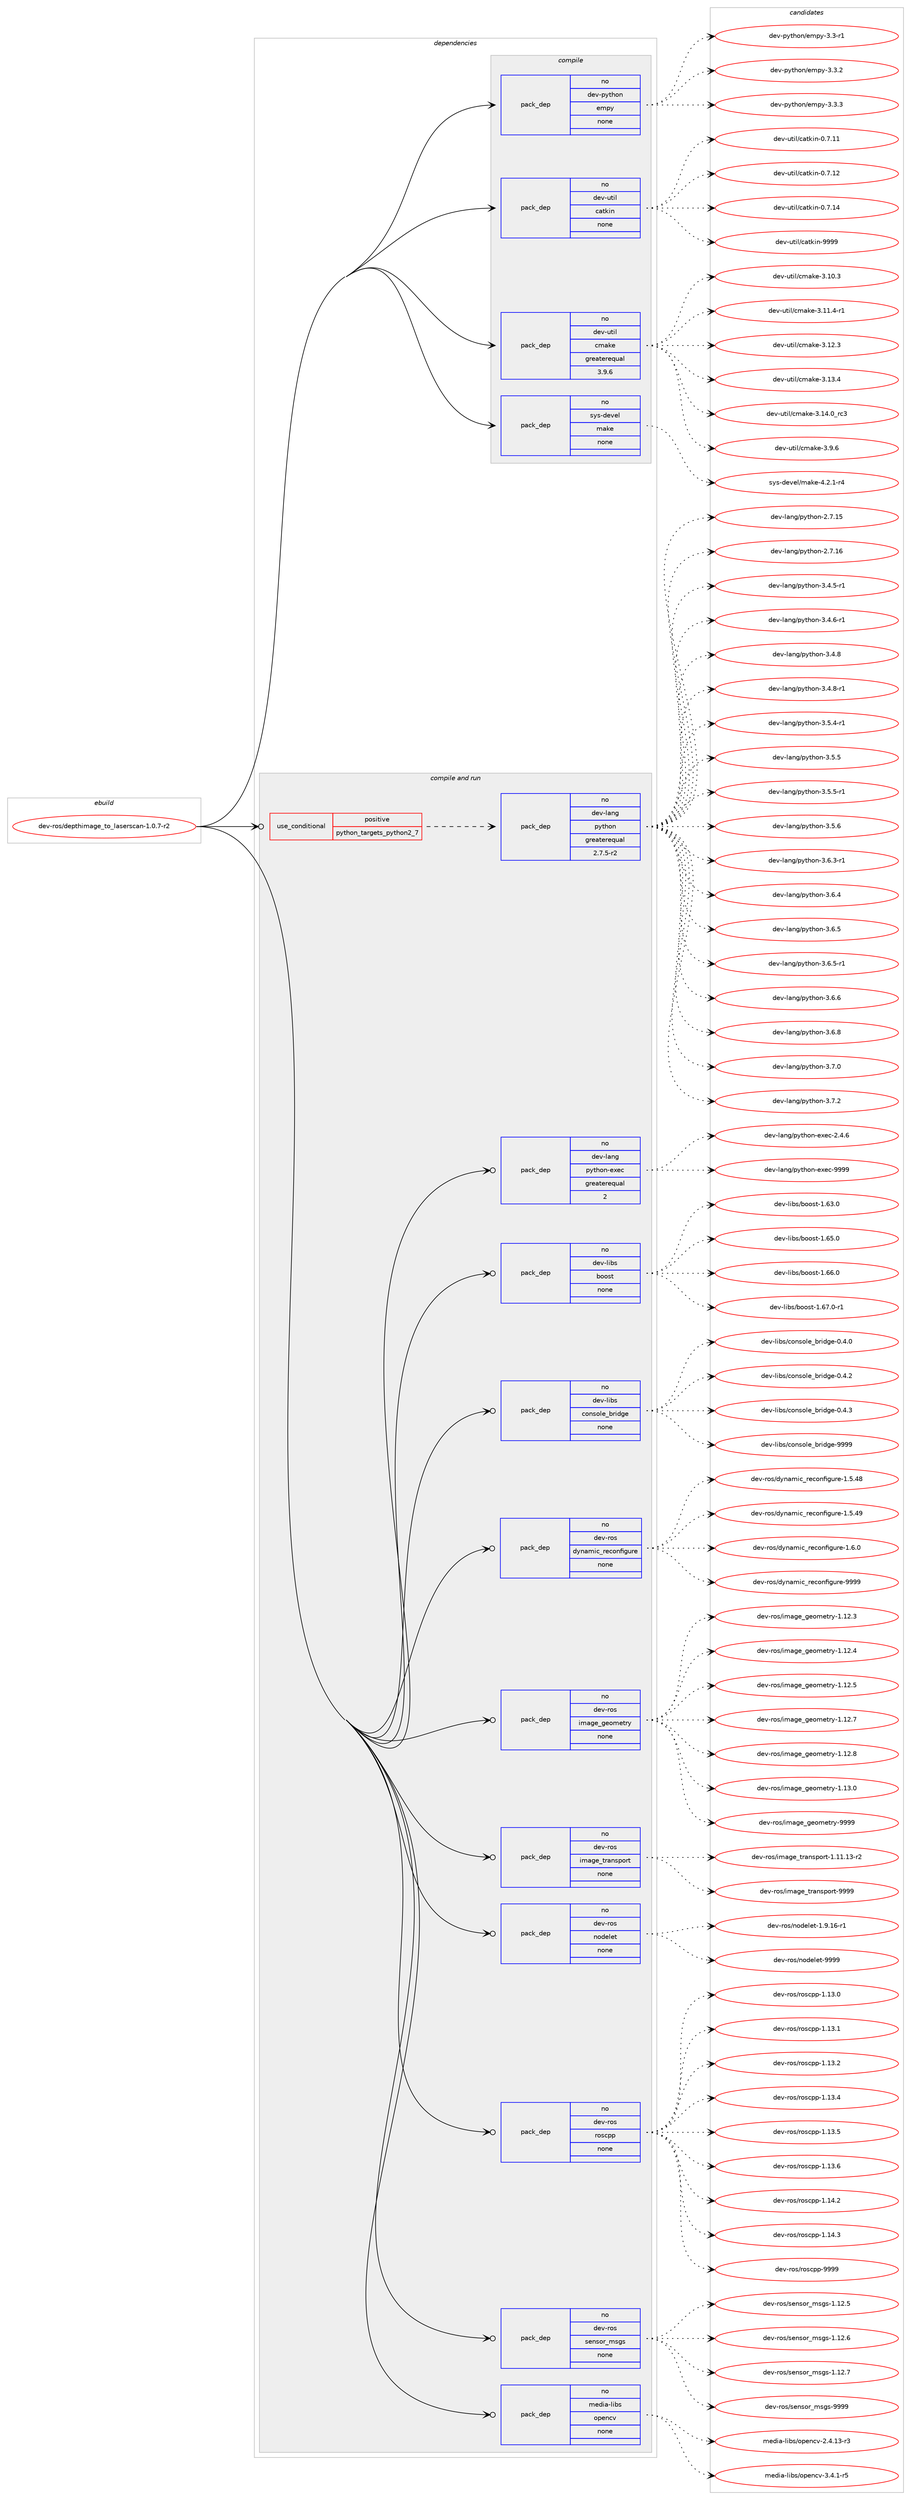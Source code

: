 digraph prolog {

# *************
# Graph options
# *************

newrank=true;
concentrate=true;
compound=true;
graph [rankdir=LR,fontname=Helvetica,fontsize=10,ranksep=1.5];#, ranksep=2.5, nodesep=0.2];
edge  [arrowhead=vee];
node  [fontname=Helvetica,fontsize=10];

# **********
# The ebuild
# **********

subgraph cluster_leftcol {
color=gray;
rank=same;
label=<<i>ebuild</i>>;
id [label="dev-ros/depthimage_to_laserscan-1.0.7-r2", color=red, width=4, href="../dev-ros/depthimage_to_laserscan-1.0.7-r2.svg"];
}

# ****************
# The dependencies
# ****************

subgraph cluster_midcol {
color=gray;
label=<<i>dependencies</i>>;
subgraph cluster_compile {
fillcolor="#eeeeee";
style=filled;
label=<<i>compile</i>>;
subgraph pack1042679 {
dependency1454303 [label=<<TABLE BORDER="0" CELLBORDER="1" CELLSPACING="0" CELLPADDING="4" WIDTH="220"><TR><TD ROWSPAN="6" CELLPADDING="30">pack_dep</TD></TR><TR><TD WIDTH="110">no</TD></TR><TR><TD>dev-python</TD></TR><TR><TD>empy</TD></TR><TR><TD>none</TD></TR><TR><TD></TD></TR></TABLE>>, shape=none, color=blue];
}
id:e -> dependency1454303:w [weight=20,style="solid",arrowhead="vee"];
subgraph pack1042680 {
dependency1454304 [label=<<TABLE BORDER="0" CELLBORDER="1" CELLSPACING="0" CELLPADDING="4" WIDTH="220"><TR><TD ROWSPAN="6" CELLPADDING="30">pack_dep</TD></TR><TR><TD WIDTH="110">no</TD></TR><TR><TD>dev-util</TD></TR><TR><TD>catkin</TD></TR><TR><TD>none</TD></TR><TR><TD></TD></TR></TABLE>>, shape=none, color=blue];
}
id:e -> dependency1454304:w [weight=20,style="solid",arrowhead="vee"];
subgraph pack1042681 {
dependency1454305 [label=<<TABLE BORDER="0" CELLBORDER="1" CELLSPACING="0" CELLPADDING="4" WIDTH="220"><TR><TD ROWSPAN="6" CELLPADDING="30">pack_dep</TD></TR><TR><TD WIDTH="110">no</TD></TR><TR><TD>dev-util</TD></TR><TR><TD>cmake</TD></TR><TR><TD>greaterequal</TD></TR><TR><TD>3.9.6</TD></TR></TABLE>>, shape=none, color=blue];
}
id:e -> dependency1454305:w [weight=20,style="solid",arrowhead="vee"];
subgraph pack1042682 {
dependency1454306 [label=<<TABLE BORDER="0" CELLBORDER="1" CELLSPACING="0" CELLPADDING="4" WIDTH="220"><TR><TD ROWSPAN="6" CELLPADDING="30">pack_dep</TD></TR><TR><TD WIDTH="110">no</TD></TR><TR><TD>sys-devel</TD></TR><TR><TD>make</TD></TR><TR><TD>none</TD></TR><TR><TD></TD></TR></TABLE>>, shape=none, color=blue];
}
id:e -> dependency1454306:w [weight=20,style="solid",arrowhead="vee"];
}
subgraph cluster_compileandrun {
fillcolor="#eeeeee";
style=filled;
label=<<i>compile and run</i>>;
subgraph cond388234 {
dependency1454307 [label=<<TABLE BORDER="0" CELLBORDER="1" CELLSPACING="0" CELLPADDING="4"><TR><TD ROWSPAN="3" CELLPADDING="10">use_conditional</TD></TR><TR><TD>positive</TD></TR><TR><TD>python_targets_python2_7</TD></TR></TABLE>>, shape=none, color=red];
subgraph pack1042683 {
dependency1454308 [label=<<TABLE BORDER="0" CELLBORDER="1" CELLSPACING="0" CELLPADDING="4" WIDTH="220"><TR><TD ROWSPAN="6" CELLPADDING="30">pack_dep</TD></TR><TR><TD WIDTH="110">no</TD></TR><TR><TD>dev-lang</TD></TR><TR><TD>python</TD></TR><TR><TD>greaterequal</TD></TR><TR><TD>2.7.5-r2</TD></TR></TABLE>>, shape=none, color=blue];
}
dependency1454307:e -> dependency1454308:w [weight=20,style="dashed",arrowhead="vee"];
}
id:e -> dependency1454307:w [weight=20,style="solid",arrowhead="odotvee"];
subgraph pack1042684 {
dependency1454309 [label=<<TABLE BORDER="0" CELLBORDER="1" CELLSPACING="0" CELLPADDING="4" WIDTH="220"><TR><TD ROWSPAN="6" CELLPADDING="30">pack_dep</TD></TR><TR><TD WIDTH="110">no</TD></TR><TR><TD>dev-lang</TD></TR><TR><TD>python-exec</TD></TR><TR><TD>greaterequal</TD></TR><TR><TD>2</TD></TR></TABLE>>, shape=none, color=blue];
}
id:e -> dependency1454309:w [weight=20,style="solid",arrowhead="odotvee"];
subgraph pack1042685 {
dependency1454310 [label=<<TABLE BORDER="0" CELLBORDER="1" CELLSPACING="0" CELLPADDING="4" WIDTH="220"><TR><TD ROWSPAN="6" CELLPADDING="30">pack_dep</TD></TR><TR><TD WIDTH="110">no</TD></TR><TR><TD>dev-libs</TD></TR><TR><TD>boost</TD></TR><TR><TD>none</TD></TR><TR><TD></TD></TR></TABLE>>, shape=none, color=blue];
}
id:e -> dependency1454310:w [weight=20,style="solid",arrowhead="odotvee"];
subgraph pack1042686 {
dependency1454311 [label=<<TABLE BORDER="0" CELLBORDER="1" CELLSPACING="0" CELLPADDING="4" WIDTH="220"><TR><TD ROWSPAN="6" CELLPADDING="30">pack_dep</TD></TR><TR><TD WIDTH="110">no</TD></TR><TR><TD>dev-libs</TD></TR><TR><TD>console_bridge</TD></TR><TR><TD>none</TD></TR><TR><TD></TD></TR></TABLE>>, shape=none, color=blue];
}
id:e -> dependency1454311:w [weight=20,style="solid",arrowhead="odotvee"];
subgraph pack1042687 {
dependency1454312 [label=<<TABLE BORDER="0" CELLBORDER="1" CELLSPACING="0" CELLPADDING="4" WIDTH="220"><TR><TD ROWSPAN="6" CELLPADDING="30">pack_dep</TD></TR><TR><TD WIDTH="110">no</TD></TR><TR><TD>dev-ros</TD></TR><TR><TD>dynamic_reconfigure</TD></TR><TR><TD>none</TD></TR><TR><TD></TD></TR></TABLE>>, shape=none, color=blue];
}
id:e -> dependency1454312:w [weight=20,style="solid",arrowhead="odotvee"];
subgraph pack1042688 {
dependency1454313 [label=<<TABLE BORDER="0" CELLBORDER="1" CELLSPACING="0" CELLPADDING="4" WIDTH="220"><TR><TD ROWSPAN="6" CELLPADDING="30">pack_dep</TD></TR><TR><TD WIDTH="110">no</TD></TR><TR><TD>dev-ros</TD></TR><TR><TD>image_geometry</TD></TR><TR><TD>none</TD></TR><TR><TD></TD></TR></TABLE>>, shape=none, color=blue];
}
id:e -> dependency1454313:w [weight=20,style="solid",arrowhead="odotvee"];
subgraph pack1042689 {
dependency1454314 [label=<<TABLE BORDER="0" CELLBORDER="1" CELLSPACING="0" CELLPADDING="4" WIDTH="220"><TR><TD ROWSPAN="6" CELLPADDING="30">pack_dep</TD></TR><TR><TD WIDTH="110">no</TD></TR><TR><TD>dev-ros</TD></TR><TR><TD>image_transport</TD></TR><TR><TD>none</TD></TR><TR><TD></TD></TR></TABLE>>, shape=none, color=blue];
}
id:e -> dependency1454314:w [weight=20,style="solid",arrowhead="odotvee"];
subgraph pack1042690 {
dependency1454315 [label=<<TABLE BORDER="0" CELLBORDER="1" CELLSPACING="0" CELLPADDING="4" WIDTH="220"><TR><TD ROWSPAN="6" CELLPADDING="30">pack_dep</TD></TR><TR><TD WIDTH="110">no</TD></TR><TR><TD>dev-ros</TD></TR><TR><TD>nodelet</TD></TR><TR><TD>none</TD></TR><TR><TD></TD></TR></TABLE>>, shape=none, color=blue];
}
id:e -> dependency1454315:w [weight=20,style="solid",arrowhead="odotvee"];
subgraph pack1042691 {
dependency1454316 [label=<<TABLE BORDER="0" CELLBORDER="1" CELLSPACING="0" CELLPADDING="4" WIDTH="220"><TR><TD ROWSPAN="6" CELLPADDING="30">pack_dep</TD></TR><TR><TD WIDTH="110">no</TD></TR><TR><TD>dev-ros</TD></TR><TR><TD>roscpp</TD></TR><TR><TD>none</TD></TR><TR><TD></TD></TR></TABLE>>, shape=none, color=blue];
}
id:e -> dependency1454316:w [weight=20,style="solid",arrowhead="odotvee"];
subgraph pack1042692 {
dependency1454317 [label=<<TABLE BORDER="0" CELLBORDER="1" CELLSPACING="0" CELLPADDING="4" WIDTH="220"><TR><TD ROWSPAN="6" CELLPADDING="30">pack_dep</TD></TR><TR><TD WIDTH="110">no</TD></TR><TR><TD>dev-ros</TD></TR><TR><TD>sensor_msgs</TD></TR><TR><TD>none</TD></TR><TR><TD></TD></TR></TABLE>>, shape=none, color=blue];
}
id:e -> dependency1454317:w [weight=20,style="solid",arrowhead="odotvee"];
subgraph pack1042693 {
dependency1454318 [label=<<TABLE BORDER="0" CELLBORDER="1" CELLSPACING="0" CELLPADDING="4" WIDTH="220"><TR><TD ROWSPAN="6" CELLPADDING="30">pack_dep</TD></TR><TR><TD WIDTH="110">no</TD></TR><TR><TD>media-libs</TD></TR><TR><TD>opencv</TD></TR><TR><TD>none</TD></TR><TR><TD></TD></TR></TABLE>>, shape=none, color=blue];
}
id:e -> dependency1454318:w [weight=20,style="solid",arrowhead="odotvee"];
}
subgraph cluster_run {
fillcolor="#eeeeee";
style=filled;
label=<<i>run</i>>;
}
}

# **************
# The candidates
# **************

subgraph cluster_choices {
rank=same;
color=gray;
label=<<i>candidates</i>>;

subgraph choice1042679 {
color=black;
nodesep=1;
choice1001011184511212111610411111047101109112121455146514511449 [label="dev-python/empy-3.3-r1", color=red, width=4,href="../dev-python/empy-3.3-r1.svg"];
choice1001011184511212111610411111047101109112121455146514650 [label="dev-python/empy-3.3.2", color=red, width=4,href="../dev-python/empy-3.3.2.svg"];
choice1001011184511212111610411111047101109112121455146514651 [label="dev-python/empy-3.3.3", color=red, width=4,href="../dev-python/empy-3.3.3.svg"];
dependency1454303:e -> choice1001011184511212111610411111047101109112121455146514511449:w [style=dotted,weight="100"];
dependency1454303:e -> choice1001011184511212111610411111047101109112121455146514650:w [style=dotted,weight="100"];
dependency1454303:e -> choice1001011184511212111610411111047101109112121455146514651:w [style=dotted,weight="100"];
}
subgraph choice1042680 {
color=black;
nodesep=1;
choice1001011184511711610510847999711610710511045484655464949 [label="dev-util/catkin-0.7.11", color=red, width=4,href="../dev-util/catkin-0.7.11.svg"];
choice1001011184511711610510847999711610710511045484655464950 [label="dev-util/catkin-0.7.12", color=red, width=4,href="../dev-util/catkin-0.7.12.svg"];
choice1001011184511711610510847999711610710511045484655464952 [label="dev-util/catkin-0.7.14", color=red, width=4,href="../dev-util/catkin-0.7.14.svg"];
choice100101118451171161051084799971161071051104557575757 [label="dev-util/catkin-9999", color=red, width=4,href="../dev-util/catkin-9999.svg"];
dependency1454304:e -> choice1001011184511711610510847999711610710511045484655464949:w [style=dotted,weight="100"];
dependency1454304:e -> choice1001011184511711610510847999711610710511045484655464950:w [style=dotted,weight="100"];
dependency1454304:e -> choice1001011184511711610510847999711610710511045484655464952:w [style=dotted,weight="100"];
dependency1454304:e -> choice100101118451171161051084799971161071051104557575757:w [style=dotted,weight="100"];
}
subgraph choice1042681 {
color=black;
nodesep=1;
choice1001011184511711610510847991099710710145514649484651 [label="dev-util/cmake-3.10.3", color=red, width=4,href="../dev-util/cmake-3.10.3.svg"];
choice10010111845117116105108479910997107101455146494946524511449 [label="dev-util/cmake-3.11.4-r1", color=red, width=4,href="../dev-util/cmake-3.11.4-r1.svg"];
choice1001011184511711610510847991099710710145514649504651 [label="dev-util/cmake-3.12.3", color=red, width=4,href="../dev-util/cmake-3.12.3.svg"];
choice1001011184511711610510847991099710710145514649514652 [label="dev-util/cmake-3.13.4", color=red, width=4,href="../dev-util/cmake-3.13.4.svg"];
choice1001011184511711610510847991099710710145514649524648951149951 [label="dev-util/cmake-3.14.0_rc3", color=red, width=4,href="../dev-util/cmake-3.14.0_rc3.svg"];
choice10010111845117116105108479910997107101455146574654 [label="dev-util/cmake-3.9.6", color=red, width=4,href="../dev-util/cmake-3.9.6.svg"];
dependency1454305:e -> choice1001011184511711610510847991099710710145514649484651:w [style=dotted,weight="100"];
dependency1454305:e -> choice10010111845117116105108479910997107101455146494946524511449:w [style=dotted,weight="100"];
dependency1454305:e -> choice1001011184511711610510847991099710710145514649504651:w [style=dotted,weight="100"];
dependency1454305:e -> choice1001011184511711610510847991099710710145514649514652:w [style=dotted,weight="100"];
dependency1454305:e -> choice1001011184511711610510847991099710710145514649524648951149951:w [style=dotted,weight="100"];
dependency1454305:e -> choice10010111845117116105108479910997107101455146574654:w [style=dotted,weight="100"];
}
subgraph choice1042682 {
color=black;
nodesep=1;
choice1151211154510010111810110847109971071014552465046494511452 [label="sys-devel/make-4.2.1-r4", color=red, width=4,href="../sys-devel/make-4.2.1-r4.svg"];
dependency1454306:e -> choice1151211154510010111810110847109971071014552465046494511452:w [style=dotted,weight="100"];
}
subgraph choice1042683 {
color=black;
nodesep=1;
choice10010111845108971101034711212111610411111045504655464953 [label="dev-lang/python-2.7.15", color=red, width=4,href="../dev-lang/python-2.7.15.svg"];
choice10010111845108971101034711212111610411111045504655464954 [label="dev-lang/python-2.7.16", color=red, width=4,href="../dev-lang/python-2.7.16.svg"];
choice1001011184510897110103471121211161041111104551465246534511449 [label="dev-lang/python-3.4.5-r1", color=red, width=4,href="../dev-lang/python-3.4.5-r1.svg"];
choice1001011184510897110103471121211161041111104551465246544511449 [label="dev-lang/python-3.4.6-r1", color=red, width=4,href="../dev-lang/python-3.4.6-r1.svg"];
choice100101118451089711010347112121116104111110455146524656 [label="dev-lang/python-3.4.8", color=red, width=4,href="../dev-lang/python-3.4.8.svg"];
choice1001011184510897110103471121211161041111104551465246564511449 [label="dev-lang/python-3.4.8-r1", color=red, width=4,href="../dev-lang/python-3.4.8-r1.svg"];
choice1001011184510897110103471121211161041111104551465346524511449 [label="dev-lang/python-3.5.4-r1", color=red, width=4,href="../dev-lang/python-3.5.4-r1.svg"];
choice100101118451089711010347112121116104111110455146534653 [label="dev-lang/python-3.5.5", color=red, width=4,href="../dev-lang/python-3.5.5.svg"];
choice1001011184510897110103471121211161041111104551465346534511449 [label="dev-lang/python-3.5.5-r1", color=red, width=4,href="../dev-lang/python-3.5.5-r1.svg"];
choice100101118451089711010347112121116104111110455146534654 [label="dev-lang/python-3.5.6", color=red, width=4,href="../dev-lang/python-3.5.6.svg"];
choice1001011184510897110103471121211161041111104551465446514511449 [label="dev-lang/python-3.6.3-r1", color=red, width=4,href="../dev-lang/python-3.6.3-r1.svg"];
choice100101118451089711010347112121116104111110455146544652 [label="dev-lang/python-3.6.4", color=red, width=4,href="../dev-lang/python-3.6.4.svg"];
choice100101118451089711010347112121116104111110455146544653 [label="dev-lang/python-3.6.5", color=red, width=4,href="../dev-lang/python-3.6.5.svg"];
choice1001011184510897110103471121211161041111104551465446534511449 [label="dev-lang/python-3.6.5-r1", color=red, width=4,href="../dev-lang/python-3.6.5-r1.svg"];
choice100101118451089711010347112121116104111110455146544654 [label="dev-lang/python-3.6.6", color=red, width=4,href="../dev-lang/python-3.6.6.svg"];
choice100101118451089711010347112121116104111110455146544656 [label="dev-lang/python-3.6.8", color=red, width=4,href="../dev-lang/python-3.6.8.svg"];
choice100101118451089711010347112121116104111110455146554648 [label="dev-lang/python-3.7.0", color=red, width=4,href="../dev-lang/python-3.7.0.svg"];
choice100101118451089711010347112121116104111110455146554650 [label="dev-lang/python-3.7.2", color=red, width=4,href="../dev-lang/python-3.7.2.svg"];
dependency1454308:e -> choice10010111845108971101034711212111610411111045504655464953:w [style=dotted,weight="100"];
dependency1454308:e -> choice10010111845108971101034711212111610411111045504655464954:w [style=dotted,weight="100"];
dependency1454308:e -> choice1001011184510897110103471121211161041111104551465246534511449:w [style=dotted,weight="100"];
dependency1454308:e -> choice1001011184510897110103471121211161041111104551465246544511449:w [style=dotted,weight="100"];
dependency1454308:e -> choice100101118451089711010347112121116104111110455146524656:w [style=dotted,weight="100"];
dependency1454308:e -> choice1001011184510897110103471121211161041111104551465246564511449:w [style=dotted,weight="100"];
dependency1454308:e -> choice1001011184510897110103471121211161041111104551465346524511449:w [style=dotted,weight="100"];
dependency1454308:e -> choice100101118451089711010347112121116104111110455146534653:w [style=dotted,weight="100"];
dependency1454308:e -> choice1001011184510897110103471121211161041111104551465346534511449:w [style=dotted,weight="100"];
dependency1454308:e -> choice100101118451089711010347112121116104111110455146534654:w [style=dotted,weight="100"];
dependency1454308:e -> choice1001011184510897110103471121211161041111104551465446514511449:w [style=dotted,weight="100"];
dependency1454308:e -> choice100101118451089711010347112121116104111110455146544652:w [style=dotted,weight="100"];
dependency1454308:e -> choice100101118451089711010347112121116104111110455146544653:w [style=dotted,weight="100"];
dependency1454308:e -> choice1001011184510897110103471121211161041111104551465446534511449:w [style=dotted,weight="100"];
dependency1454308:e -> choice100101118451089711010347112121116104111110455146544654:w [style=dotted,weight="100"];
dependency1454308:e -> choice100101118451089711010347112121116104111110455146544656:w [style=dotted,weight="100"];
dependency1454308:e -> choice100101118451089711010347112121116104111110455146554648:w [style=dotted,weight="100"];
dependency1454308:e -> choice100101118451089711010347112121116104111110455146554650:w [style=dotted,weight="100"];
}
subgraph choice1042684 {
color=black;
nodesep=1;
choice1001011184510897110103471121211161041111104510112010199455046524654 [label="dev-lang/python-exec-2.4.6", color=red, width=4,href="../dev-lang/python-exec-2.4.6.svg"];
choice10010111845108971101034711212111610411111045101120101994557575757 [label="dev-lang/python-exec-9999", color=red, width=4,href="../dev-lang/python-exec-9999.svg"];
dependency1454309:e -> choice1001011184510897110103471121211161041111104510112010199455046524654:w [style=dotted,weight="100"];
dependency1454309:e -> choice10010111845108971101034711212111610411111045101120101994557575757:w [style=dotted,weight="100"];
}
subgraph choice1042685 {
color=black;
nodesep=1;
choice1001011184510810598115479811111111511645494654514648 [label="dev-libs/boost-1.63.0", color=red, width=4,href="../dev-libs/boost-1.63.0.svg"];
choice1001011184510810598115479811111111511645494654534648 [label="dev-libs/boost-1.65.0", color=red, width=4,href="../dev-libs/boost-1.65.0.svg"];
choice1001011184510810598115479811111111511645494654544648 [label="dev-libs/boost-1.66.0", color=red, width=4,href="../dev-libs/boost-1.66.0.svg"];
choice10010111845108105981154798111111115116454946545546484511449 [label="dev-libs/boost-1.67.0-r1", color=red, width=4,href="../dev-libs/boost-1.67.0-r1.svg"];
dependency1454310:e -> choice1001011184510810598115479811111111511645494654514648:w [style=dotted,weight="100"];
dependency1454310:e -> choice1001011184510810598115479811111111511645494654534648:w [style=dotted,weight="100"];
dependency1454310:e -> choice1001011184510810598115479811111111511645494654544648:w [style=dotted,weight="100"];
dependency1454310:e -> choice10010111845108105981154798111111115116454946545546484511449:w [style=dotted,weight="100"];
}
subgraph choice1042686 {
color=black;
nodesep=1;
choice100101118451081059811547991111101151111081019598114105100103101454846524648 [label="dev-libs/console_bridge-0.4.0", color=red, width=4,href="../dev-libs/console_bridge-0.4.0.svg"];
choice100101118451081059811547991111101151111081019598114105100103101454846524650 [label="dev-libs/console_bridge-0.4.2", color=red, width=4,href="../dev-libs/console_bridge-0.4.2.svg"];
choice100101118451081059811547991111101151111081019598114105100103101454846524651 [label="dev-libs/console_bridge-0.4.3", color=red, width=4,href="../dev-libs/console_bridge-0.4.3.svg"];
choice1001011184510810598115479911111011511110810195981141051001031014557575757 [label="dev-libs/console_bridge-9999", color=red, width=4,href="../dev-libs/console_bridge-9999.svg"];
dependency1454311:e -> choice100101118451081059811547991111101151111081019598114105100103101454846524648:w [style=dotted,weight="100"];
dependency1454311:e -> choice100101118451081059811547991111101151111081019598114105100103101454846524650:w [style=dotted,weight="100"];
dependency1454311:e -> choice100101118451081059811547991111101151111081019598114105100103101454846524651:w [style=dotted,weight="100"];
dependency1454311:e -> choice1001011184510810598115479911111011511110810195981141051001031014557575757:w [style=dotted,weight="100"];
}
subgraph choice1042687 {
color=black;
nodesep=1;
choice10010111845114111115471001211109710910599951141019911111010210510311711410145494653465256 [label="dev-ros/dynamic_reconfigure-1.5.48", color=red, width=4,href="../dev-ros/dynamic_reconfigure-1.5.48.svg"];
choice10010111845114111115471001211109710910599951141019911111010210510311711410145494653465257 [label="dev-ros/dynamic_reconfigure-1.5.49", color=red, width=4,href="../dev-ros/dynamic_reconfigure-1.5.49.svg"];
choice100101118451141111154710012111097109105999511410199111110102105103117114101454946544648 [label="dev-ros/dynamic_reconfigure-1.6.0", color=red, width=4,href="../dev-ros/dynamic_reconfigure-1.6.0.svg"];
choice1001011184511411111547100121110971091059995114101991111101021051031171141014557575757 [label="dev-ros/dynamic_reconfigure-9999", color=red, width=4,href="../dev-ros/dynamic_reconfigure-9999.svg"];
dependency1454312:e -> choice10010111845114111115471001211109710910599951141019911111010210510311711410145494653465256:w [style=dotted,weight="100"];
dependency1454312:e -> choice10010111845114111115471001211109710910599951141019911111010210510311711410145494653465257:w [style=dotted,weight="100"];
dependency1454312:e -> choice100101118451141111154710012111097109105999511410199111110102105103117114101454946544648:w [style=dotted,weight="100"];
dependency1454312:e -> choice1001011184511411111547100121110971091059995114101991111101021051031171141014557575757:w [style=dotted,weight="100"];
}
subgraph choice1042688 {
color=black;
nodesep=1;
choice1001011184511411111547105109971031019510310111110910111611412145494649504651 [label="dev-ros/image_geometry-1.12.3", color=red, width=4,href="../dev-ros/image_geometry-1.12.3.svg"];
choice1001011184511411111547105109971031019510310111110910111611412145494649504652 [label="dev-ros/image_geometry-1.12.4", color=red, width=4,href="../dev-ros/image_geometry-1.12.4.svg"];
choice1001011184511411111547105109971031019510310111110910111611412145494649504653 [label="dev-ros/image_geometry-1.12.5", color=red, width=4,href="../dev-ros/image_geometry-1.12.5.svg"];
choice1001011184511411111547105109971031019510310111110910111611412145494649504655 [label="dev-ros/image_geometry-1.12.7", color=red, width=4,href="../dev-ros/image_geometry-1.12.7.svg"];
choice1001011184511411111547105109971031019510310111110910111611412145494649504656 [label="dev-ros/image_geometry-1.12.8", color=red, width=4,href="../dev-ros/image_geometry-1.12.8.svg"];
choice1001011184511411111547105109971031019510310111110910111611412145494649514648 [label="dev-ros/image_geometry-1.13.0", color=red, width=4,href="../dev-ros/image_geometry-1.13.0.svg"];
choice100101118451141111154710510997103101951031011111091011161141214557575757 [label="dev-ros/image_geometry-9999", color=red, width=4,href="../dev-ros/image_geometry-9999.svg"];
dependency1454313:e -> choice1001011184511411111547105109971031019510310111110910111611412145494649504651:w [style=dotted,weight="100"];
dependency1454313:e -> choice1001011184511411111547105109971031019510310111110910111611412145494649504652:w [style=dotted,weight="100"];
dependency1454313:e -> choice1001011184511411111547105109971031019510310111110910111611412145494649504653:w [style=dotted,weight="100"];
dependency1454313:e -> choice1001011184511411111547105109971031019510310111110910111611412145494649504655:w [style=dotted,weight="100"];
dependency1454313:e -> choice1001011184511411111547105109971031019510310111110910111611412145494649504656:w [style=dotted,weight="100"];
dependency1454313:e -> choice1001011184511411111547105109971031019510310111110910111611412145494649514648:w [style=dotted,weight="100"];
dependency1454313:e -> choice100101118451141111154710510997103101951031011111091011161141214557575757:w [style=dotted,weight="100"];
}
subgraph choice1042689 {
color=black;
nodesep=1;
choice100101118451141111154710510997103101951161149711011511211111411645494649494649514511450 [label="dev-ros/image_transport-1.11.13-r2", color=red, width=4,href="../dev-ros/image_transport-1.11.13-r2.svg"];
choice10010111845114111115471051099710310195116114971101151121111141164557575757 [label="dev-ros/image_transport-9999", color=red, width=4,href="../dev-ros/image_transport-9999.svg"];
dependency1454314:e -> choice100101118451141111154710510997103101951161149711011511211111411645494649494649514511450:w [style=dotted,weight="100"];
dependency1454314:e -> choice10010111845114111115471051099710310195116114971101151121111141164557575757:w [style=dotted,weight="100"];
}
subgraph choice1042690 {
color=black;
nodesep=1;
choice1001011184511411111547110111100101108101116454946574649544511449 [label="dev-ros/nodelet-1.9.16-r1", color=red, width=4,href="../dev-ros/nodelet-1.9.16-r1.svg"];
choice10010111845114111115471101111001011081011164557575757 [label="dev-ros/nodelet-9999", color=red, width=4,href="../dev-ros/nodelet-9999.svg"];
dependency1454315:e -> choice1001011184511411111547110111100101108101116454946574649544511449:w [style=dotted,weight="100"];
dependency1454315:e -> choice10010111845114111115471101111001011081011164557575757:w [style=dotted,weight="100"];
}
subgraph choice1042691 {
color=black;
nodesep=1;
choice10010111845114111115471141111159911211245494649514648 [label="dev-ros/roscpp-1.13.0", color=red, width=4,href="../dev-ros/roscpp-1.13.0.svg"];
choice10010111845114111115471141111159911211245494649514649 [label="dev-ros/roscpp-1.13.1", color=red, width=4,href="../dev-ros/roscpp-1.13.1.svg"];
choice10010111845114111115471141111159911211245494649514650 [label="dev-ros/roscpp-1.13.2", color=red, width=4,href="../dev-ros/roscpp-1.13.2.svg"];
choice10010111845114111115471141111159911211245494649514652 [label="dev-ros/roscpp-1.13.4", color=red, width=4,href="../dev-ros/roscpp-1.13.4.svg"];
choice10010111845114111115471141111159911211245494649514653 [label="dev-ros/roscpp-1.13.5", color=red, width=4,href="../dev-ros/roscpp-1.13.5.svg"];
choice10010111845114111115471141111159911211245494649514654 [label="dev-ros/roscpp-1.13.6", color=red, width=4,href="../dev-ros/roscpp-1.13.6.svg"];
choice10010111845114111115471141111159911211245494649524650 [label="dev-ros/roscpp-1.14.2", color=red, width=4,href="../dev-ros/roscpp-1.14.2.svg"];
choice10010111845114111115471141111159911211245494649524651 [label="dev-ros/roscpp-1.14.3", color=red, width=4,href="../dev-ros/roscpp-1.14.3.svg"];
choice1001011184511411111547114111115991121124557575757 [label="dev-ros/roscpp-9999", color=red, width=4,href="../dev-ros/roscpp-9999.svg"];
dependency1454316:e -> choice10010111845114111115471141111159911211245494649514648:w [style=dotted,weight="100"];
dependency1454316:e -> choice10010111845114111115471141111159911211245494649514649:w [style=dotted,weight="100"];
dependency1454316:e -> choice10010111845114111115471141111159911211245494649514650:w [style=dotted,weight="100"];
dependency1454316:e -> choice10010111845114111115471141111159911211245494649514652:w [style=dotted,weight="100"];
dependency1454316:e -> choice10010111845114111115471141111159911211245494649514653:w [style=dotted,weight="100"];
dependency1454316:e -> choice10010111845114111115471141111159911211245494649514654:w [style=dotted,weight="100"];
dependency1454316:e -> choice10010111845114111115471141111159911211245494649524650:w [style=dotted,weight="100"];
dependency1454316:e -> choice10010111845114111115471141111159911211245494649524651:w [style=dotted,weight="100"];
dependency1454316:e -> choice1001011184511411111547114111115991121124557575757:w [style=dotted,weight="100"];
}
subgraph choice1042692 {
color=black;
nodesep=1;
choice10010111845114111115471151011101151111149510911510311545494649504653 [label="dev-ros/sensor_msgs-1.12.5", color=red, width=4,href="../dev-ros/sensor_msgs-1.12.5.svg"];
choice10010111845114111115471151011101151111149510911510311545494649504654 [label="dev-ros/sensor_msgs-1.12.6", color=red, width=4,href="../dev-ros/sensor_msgs-1.12.6.svg"];
choice10010111845114111115471151011101151111149510911510311545494649504655 [label="dev-ros/sensor_msgs-1.12.7", color=red, width=4,href="../dev-ros/sensor_msgs-1.12.7.svg"];
choice1001011184511411111547115101110115111114951091151031154557575757 [label="dev-ros/sensor_msgs-9999", color=red, width=4,href="../dev-ros/sensor_msgs-9999.svg"];
dependency1454317:e -> choice10010111845114111115471151011101151111149510911510311545494649504653:w [style=dotted,weight="100"];
dependency1454317:e -> choice10010111845114111115471151011101151111149510911510311545494649504654:w [style=dotted,weight="100"];
dependency1454317:e -> choice10010111845114111115471151011101151111149510911510311545494649504655:w [style=dotted,weight="100"];
dependency1454317:e -> choice1001011184511411111547115101110115111114951091151031154557575757:w [style=dotted,weight="100"];
}
subgraph choice1042693 {
color=black;
nodesep=1;
choice1091011001059745108105981154711111210111099118455046524649514511451 [label="media-libs/opencv-2.4.13-r3", color=red, width=4,href="../media-libs/opencv-2.4.13-r3.svg"];
choice10910110010597451081059811547111112101110991184551465246494511453 [label="media-libs/opencv-3.4.1-r5", color=red, width=4,href="../media-libs/opencv-3.4.1-r5.svg"];
dependency1454318:e -> choice1091011001059745108105981154711111210111099118455046524649514511451:w [style=dotted,weight="100"];
dependency1454318:e -> choice10910110010597451081059811547111112101110991184551465246494511453:w [style=dotted,weight="100"];
}
}

}
